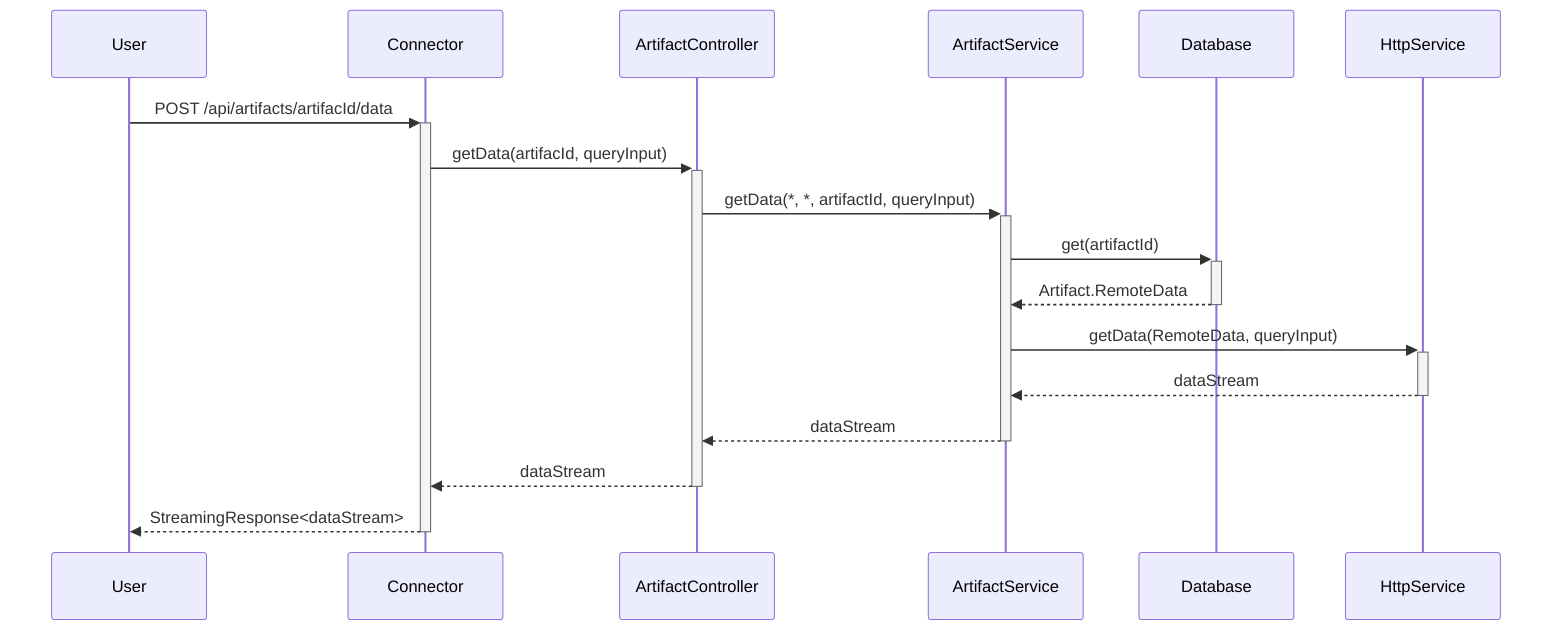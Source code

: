 sequenceDiagram
    User->>+Connector: POST /api/artifacts/artifacId/data
    Connector->>+ArtifactController: getData(artifacId, queryInput)
    ArtifactController->>+ArtifactService: getData(*, *, artifactId, queryInput)
    ArtifactService->>+Database: get(artifactId)
    Database-->>-ArtifactService: Artifact.RemoteData
    ArtifactService->>+HttpService: getData(RemoteData, queryInput)
    HttpService-->>-ArtifactService: dataStream
    ArtifactService-->>-ArtifactController: dataStream
    ArtifactController-->>-Connector: dataStream
    Connector-->>-User: StreamingResponse<dataStream>